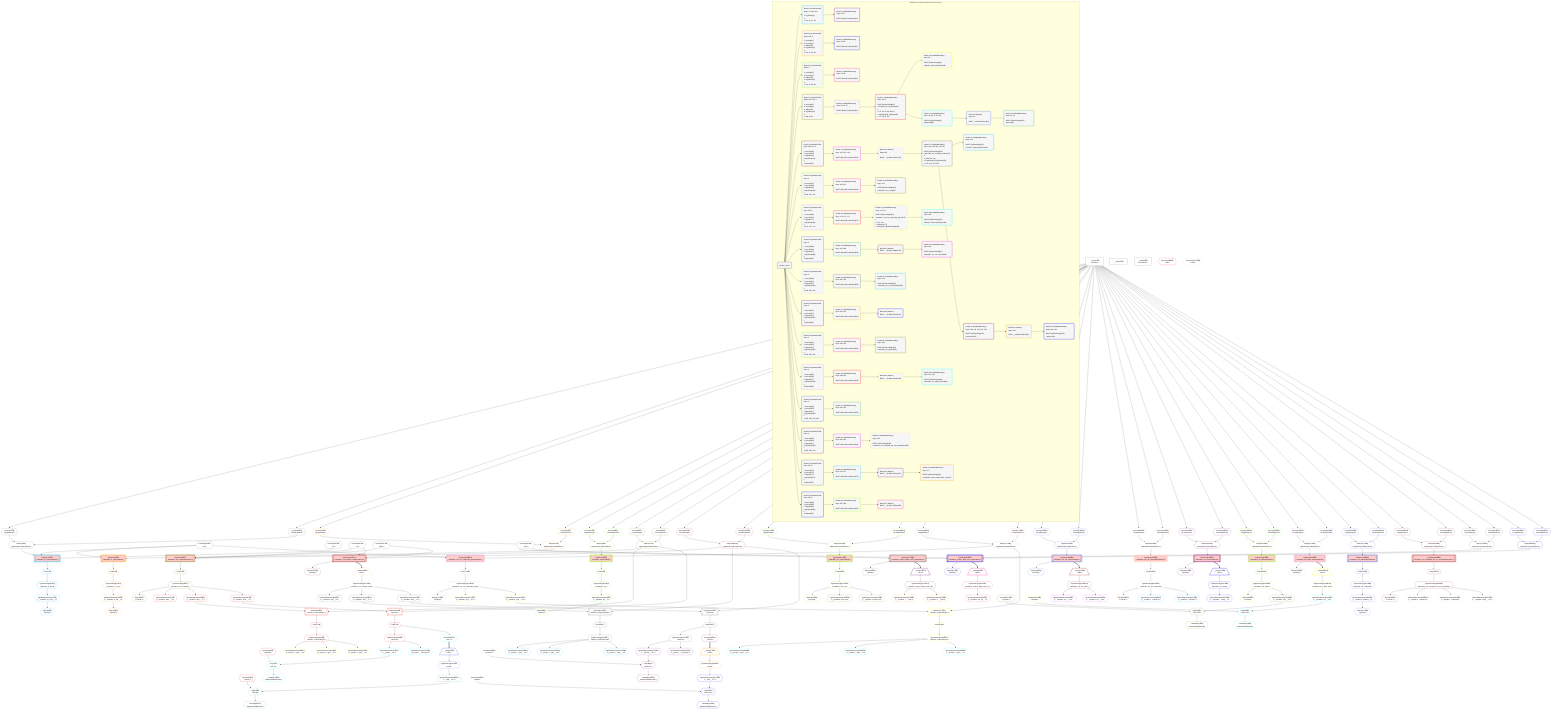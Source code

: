 %%{init: {'themeVariables': { 'fontSize': '12px'}}}%%
graph TD
    classDef path fill:#eee,stroke:#000,color:#000
    classDef plan fill:#fff,stroke-width:1px,color:#000
    classDef itemplan fill:#fff,stroke-width:2px,color:#000
    classDef unbatchedplan fill:#dff,stroke-width:1px,color:#000
    classDef sideeffectplan fill:#fcc,stroke-width:2px,color:#000
    classDef bucket fill:#f6f6f6,color:#000,stroke-width:2px,text-align:left


    %% plan dependencies
    Object14{{"Object[14∈0]<br />ᐸ{pgSettings,withPgClient}ᐳ"}}:::plan
    Access12{{"Access[12∈0]<br />ᐸ3.pgSettingsᐳ"}}:::plan
    Access13{{"Access[13∈0]<br />ᐸ3.withPgClientᐳ"}}:::plan
    Access12 & Access13 --> Object14
    __Value3["__Value[3∈0]<br />ᐸcontextᐳ"]:::plan
    __Value3 --> Access12
    __Value3 --> Access13
    __Value0["__Value[0∈0]"]:::plan
    __Value5["__Value[5∈0]<br />ᐸrootValueᐳ"]:::plan
    Constant293{{"Constant[293∈0]<br />ᐸ10ᐳ"}}:::plan
    Constant294{{"Constant[294∈0]<br />ᐸ5ᐳ"}}:::plan
    Constant296{{"Constant[296∈0]<br />ᐸ1ᐳ"}}:::plan
    Constant297{{"Constant[297∈0]<br />ᐸ'test'ᐳ"}}:::plan
    Constant301{{"Constant[301∈0]<br />ᐸ20ᐳ"}}:::plan
    PgSelect11[["PgSelect[11∈1]<br />ᐸmutation_in_inout(mutation)ᐳ"]]:::sideeffectplan
    Object14 & Constant293 & Constant294 --> PgSelect11
    First15{{"First[15∈1]"}}:::plan
    PgSelect11 --> First15
    PgSelectSingle16{{"PgSelectSingle[16∈1]<br />ᐸmutation_in_inoutᐳ"}}:::plan
    First15 --> PgSelectSingle16
    PgClassExpression17{{"PgClassExpression[17∈1]<br />ᐸ__mutation_in_inout__.vᐳ"}}:::plan
    PgSelectSingle16 --> PgClassExpression17
    Object18{{"Object[18∈1]<br />ᐸ{result}ᐳ"}}:::plan
    PgClassExpression17 --> Object18
    PgSelect22[["PgSelect[22∈3]<br />ᐸmutation_in_out(mutation)ᐳ"]]:::sideeffectplan
    Object25{{"Object[25∈3]<br />ᐸ{pgSettings,withPgClient}ᐳ"}}:::plan
    Object25 & Constant293 --> PgSelect22
    Access23{{"Access[23∈3]<br />ᐸ3.pgSettingsᐳ"}}:::plan
    Access24{{"Access[24∈3]<br />ᐸ3.withPgClientᐳ"}}:::plan
    Access23 & Access24 --> Object25
    __Value3 --> Access23
    __Value3 --> Access24
    First26{{"First[26∈3]"}}:::plan
    PgSelect22 --> First26
    PgSelectSingle27{{"PgSelectSingle[27∈3]<br />ᐸmutation_in_outᐳ"}}:::plan
    First26 --> PgSelectSingle27
    PgClassExpression28{{"PgClassExpression[28∈3]<br />ᐸ__mutation_in_out__.vᐳ"}}:::plan
    PgSelectSingle27 --> PgClassExpression28
    Object29{{"Object[29∈3]<br />ᐸ{result}ᐳ"}}:::plan
    PgClassExpression28 --> Object29
    Object35{{"Object[35∈5]<br />ᐸ{pgSettings,withPgClient}ᐳ"}}:::plan
    Access33{{"Access[33∈5]<br />ᐸ3.pgSettingsᐳ"}}:::plan
    Access34{{"Access[34∈5]<br />ᐸ3.withPgClientᐳ"}}:::plan
    Access33 & Access34 --> Object35
    PgSelect32[["PgSelect[32∈5]<br />ᐸmutation_out(mutation)ᐳ"]]:::sideeffectplan
    Object35 --> PgSelect32
    __Value3 --> Access33
    __Value3 --> Access34
    First36{{"First[36∈5]"}}:::plan
    PgSelect32 --> First36
    PgSelectSingle37{{"PgSelectSingle[37∈5]<br />ᐸmutation_outᐳ"}}:::plan
    First36 --> PgSelectSingle37
    PgClassExpression38{{"PgClassExpression[38∈5]<br />ᐸ__mutation_out__.vᐳ"}}:::plan
    PgSelectSingle37 --> PgClassExpression38
    Object39{{"Object[39∈5]<br />ᐸ{result}ᐳ"}}:::plan
    PgClassExpression38 --> Object39
    PgSelect44[["PgSelect[44∈7]<br />ᐸmutation_out_complex(mutation)ᐳ"]]:::sideeffectplan
    Object47{{"Object[47∈7]<br />ᐸ{pgSettings,withPgClient}ᐳ"}}:::plan
    Object47 & Constant296 & Constant297 --> PgSelect44
    Access45{{"Access[45∈7]<br />ᐸ3.pgSettingsᐳ"}}:::plan
    Access46{{"Access[46∈7]<br />ᐸ3.withPgClientᐳ"}}:::plan
    Access45 & Access46 --> Object47
    __Value3 --> Access45
    __Value3 --> Access46
    First48{{"First[48∈7]"}}:::plan
    PgSelect44 --> First48
    PgSelectSingle49{{"PgSelectSingle[49∈7]<br />ᐸmutation_out_complexᐳ"}}:::plan
    First48 --> PgSelectSingle49
    Object50{{"Object[50∈7]<br />ᐸ{result}ᐳ"}}:::plan
    PgSelectSingle49 --> Object50
    PgSelect53[["PgSelect[53∈9]<br />ᐸfrmcdc_compoundTypeᐳ"]]:::plan
    PgClassExpression52{{"PgClassExpression[52∈9]<br />ᐸ__mutation...plex__.”y”ᐳ"}}:::plan
    Object47 & PgClassExpression52 --> PgSelect53
    PgSelect63[["PgSelect[63∈9]<br />ᐸpersonᐳ"]]:::plan
    PgClassExpression62{{"PgClassExpression[62∈9]<br />ᐸ__mutation...plex__.”z”ᐳ"}}:::plan
    Object47 & PgClassExpression62 --> PgSelect63
    PgClassExpression51{{"PgClassExpression[51∈9]<br />ᐸ__mutation...plex__.”x”ᐳ"}}:::plan
    PgSelectSingle49 --> PgClassExpression51
    PgSelectSingle49 --> PgClassExpression52
    First57{{"First[57∈9]"}}:::plan
    PgSelect53 --> First57
    PgSelectSingle58{{"PgSelectSingle[58∈9]<br />ᐸfrmcdc_compoundTypeᐳ"}}:::plan
    First57 --> PgSelectSingle58
    PgSelectSingle49 --> PgClassExpression62
    First67{{"First[67∈9]"}}:::plan
    PgSelect63 --> First67
    PgSelectSingle68{{"PgSelectSingle[68∈9]<br />ᐸpersonᐳ"}}:::plan
    First67 --> PgSelectSingle68
    Constant69{{"Constant[69∈9]<br />ᐸ'people'ᐳ"}}:::plan
    Connection88{{"Connection[88∈9]<br />ᐸ84ᐳ"}}:::plan
    Constant92{{"Constant[92∈9]<br />ᐸ'posts'ᐳ"}}:::plan
    PgClassExpression59{{"PgClassExpression[59∈10]<br />ᐸ__frmcdc_c...type__.”a”ᐳ"}}:::plan
    PgSelectSingle58 --> PgClassExpression59
    PgClassExpression60{{"PgClassExpression[60∈10]<br />ᐸ__frmcdc_c...type__.”b”ᐳ"}}:::plan
    PgSelectSingle58 --> PgClassExpression60
    PgClassExpression61{{"PgClassExpression[61∈10]<br />ᐸ__frmcdc_c...type__.”c”ᐳ"}}:::plan
    PgSelectSingle58 --> PgClassExpression61
    List71{{"List[71∈11]<br />ᐸ69,70ᐳ"}}:::plan
    PgClassExpression70{{"PgClassExpression[70∈11]<br />ᐸ__person__.”id”ᐳ"}}:::plan
    Constant69 & PgClassExpression70 --> List71
    PgSelectSingle68 --> PgClassExpression70
    Lambda72{{"Lambda[72∈11]<br />ᐸbase64JSONEncodeᐳ"}}:::plan
    List71 --> Lambda72
    PgClassExpression74{{"PgClassExpression[74∈11]<br />ᐸ__person__...full_name”ᐳ"}}:::plan
    PgSelectSingle68 --> PgClassExpression74
    Access291{{"Access[291∈11]<br />ᐸ67.0ᐳ"}}:::plan
    First67 --> Access291
    __Item90[/"__Item[90∈12]<br />ᐸ291ᐳ"\]:::itemplan
    Access291 ==> __Item90
    PgSelectSingle91{{"PgSelectSingle[91∈12]<br />ᐸpostᐳ"}}:::plan
    __Item90 --> PgSelectSingle91
    List94{{"List[94∈13]<br />ᐸ92,93ᐳ"}}:::plan
    PgClassExpression93{{"PgClassExpression[93∈13]<br />ᐸ__post__.”id”ᐳ"}}:::plan
    Constant92 & PgClassExpression93 --> List94
    PgSelectSingle91 --> PgClassExpression93
    Lambda95{{"Lambda[95∈13]<br />ᐸbase64JSONEncodeᐳ"}}:::plan
    List94 --> Lambda95
    PgSelect101[["PgSelect[101∈14]<br />ᐸmutation_out_complex_setof(mutation)ᐳ"]]:::sideeffectplan
    Object104{{"Object[104∈14]<br />ᐸ{pgSettings,withPgClient}ᐳ"}}:::plan
    Object104 & Constant296 & Constant297 --> PgSelect101
    Access102{{"Access[102∈14]<br />ᐸ3.pgSettingsᐳ"}}:::plan
    Access103{{"Access[103∈14]<br />ᐸ3.withPgClientᐳ"}}:::plan
    Access102 & Access103 --> Object104
    __Value3 --> Access102
    __Value3 --> Access103
    Object105{{"Object[105∈14]<br />ᐸ{result}ᐳ"}}:::plan
    PgSelect101 --> Object105
    __Item106[/"__Item[106∈16]<br />ᐸ101ᐳ"\]:::itemplan
    PgSelect101 ==> __Item106
    PgSelectSingle107{{"PgSelectSingle[107∈16]<br />ᐸmutation_out_complex_setofᐳ"}}:::plan
    __Item106 --> PgSelectSingle107
    Constant126{{"Constant[126∈16]<br />ᐸ'people'ᐳ"}}:::plan
    Connection145{{"Connection[145∈16]<br />ᐸ141ᐳ"}}:::plan
    Constant149{{"Constant[149∈16]<br />ᐸ'posts'ᐳ"}}:::plan
    PgSelect110[["PgSelect[110∈17]<br />ᐸfrmcdc_compoundTypeᐳ"]]:::plan
    PgClassExpression109{{"PgClassExpression[109∈17]<br />ᐸ__mutation...etof__.”y”ᐳ"}}:::plan
    Object104 & PgClassExpression109 --> PgSelect110
    PgSelect120[["PgSelect[120∈17]<br />ᐸpersonᐳ"]]:::plan
    PgClassExpression119{{"PgClassExpression[119∈17]<br />ᐸ__mutation...etof__.”z”ᐳ"}}:::plan
    Object104 & PgClassExpression119 --> PgSelect120
    PgClassExpression108{{"PgClassExpression[108∈17]<br />ᐸ__mutation...etof__.”x”ᐳ"}}:::plan
    PgSelectSingle107 --> PgClassExpression108
    PgSelectSingle107 --> PgClassExpression109
    First114{{"First[114∈17]"}}:::plan
    PgSelect110 --> First114
    PgSelectSingle115{{"PgSelectSingle[115∈17]<br />ᐸfrmcdc_compoundTypeᐳ"}}:::plan
    First114 --> PgSelectSingle115
    PgSelectSingle107 --> PgClassExpression119
    First124{{"First[124∈17]"}}:::plan
    PgSelect120 --> First124
    PgSelectSingle125{{"PgSelectSingle[125∈17]<br />ᐸpersonᐳ"}}:::plan
    First124 --> PgSelectSingle125
    PgClassExpression116{{"PgClassExpression[116∈18]<br />ᐸ__frmcdc_c...type__.”a”ᐳ"}}:::plan
    PgSelectSingle115 --> PgClassExpression116
    PgClassExpression117{{"PgClassExpression[117∈18]<br />ᐸ__frmcdc_c...type__.”b”ᐳ"}}:::plan
    PgSelectSingle115 --> PgClassExpression117
    PgClassExpression118{{"PgClassExpression[118∈18]<br />ᐸ__frmcdc_c...type__.”c”ᐳ"}}:::plan
    PgSelectSingle115 --> PgClassExpression118
    List128{{"List[128∈19]<br />ᐸ126,127ᐳ"}}:::plan
    PgClassExpression127{{"PgClassExpression[127∈19]<br />ᐸ__person__.”id”ᐳ"}}:::plan
    Constant126 & PgClassExpression127 --> List128
    PgSelectSingle125 --> PgClassExpression127
    Lambda129{{"Lambda[129∈19]<br />ᐸbase64JSONEncodeᐳ"}}:::plan
    List128 --> Lambda129
    PgClassExpression131{{"PgClassExpression[131∈19]<br />ᐸ__person__...full_name”ᐳ"}}:::plan
    PgSelectSingle125 --> PgClassExpression131
    Access292{{"Access[292∈19]<br />ᐸ124.0ᐳ"}}:::plan
    First124 --> Access292
    __Item147[/"__Item[147∈20]<br />ᐸ292ᐳ"\]:::itemplan
    Access292 ==> __Item147
    PgSelectSingle148{{"PgSelectSingle[148∈20]<br />ᐸpostᐳ"}}:::plan
    __Item147 --> PgSelectSingle148
    List151{{"List[151∈21]<br />ᐸ149,150ᐳ"}}:::plan
    PgClassExpression150{{"PgClassExpression[150∈21]<br />ᐸ__post__.”id”ᐳ"}}:::plan
    Constant149 & PgClassExpression150 --> List151
    PgSelectSingle148 --> PgClassExpression150
    Lambda152{{"Lambda[152∈21]<br />ᐸbase64JSONEncodeᐳ"}}:::plan
    List151 --> Lambda152
    Object159{{"Object[159∈22]<br />ᐸ{pgSettings,withPgClient}ᐳ"}}:::plan
    Access157{{"Access[157∈22]<br />ᐸ3.pgSettingsᐳ"}}:::plan
    Access158{{"Access[158∈22]<br />ᐸ3.withPgClientᐳ"}}:::plan
    Access157 & Access158 --> Object159
    PgSelect156[["PgSelect[156∈22]<br />ᐸmutation_out_out(mutation)ᐳ"]]:::sideeffectplan
    Object159 --> PgSelect156
    __Value3 --> Access157
    __Value3 --> Access158
    First160{{"First[160∈22]"}}:::plan
    PgSelect156 --> First160
    PgSelectSingle161{{"PgSelectSingle[161∈22]<br />ᐸmutation_out_outᐳ"}}:::plan
    First160 --> PgSelectSingle161
    Object162{{"Object[162∈22]<br />ᐸ{result}ᐳ"}}:::plan
    PgSelectSingle161 --> Object162
    PgClassExpression163{{"PgClassExpression[163∈24]<br />ᐸ__mutation...first_out”ᐳ"}}:::plan
    PgSelectSingle161 --> PgClassExpression163
    PgClassExpression164{{"PgClassExpression[164∈24]<br />ᐸ__mutation...econd_out”ᐳ"}}:::plan
    PgSelectSingle161 --> PgClassExpression164
    PgSelect168[["PgSelect[168∈25]<br />ᐸmutation_out_out_compound_type(mutation)ᐳ"]]:::sideeffectplan
    Object171{{"Object[171∈25]<br />ᐸ{pgSettings,withPgClient}ᐳ"}}:::plan
    Object171 & Constant293 --> PgSelect168
    Access169{{"Access[169∈25]<br />ᐸ3.pgSettingsᐳ"}}:::plan
    Access170{{"Access[170∈25]<br />ᐸ3.withPgClientᐳ"}}:::plan
    Access169 & Access170 --> Object171
    __Value3 --> Access169
    __Value3 --> Access170
    First172{{"First[172∈25]"}}:::plan
    PgSelect168 --> First172
    PgSelectSingle173{{"PgSelectSingle[173∈25]<br />ᐸmutation_out_out_compound_typeᐳ"}}:::plan
    First172 --> PgSelectSingle173
    Object174{{"Object[174∈25]<br />ᐸ{result}ᐳ"}}:::plan
    PgSelectSingle173 --> Object174
    PgSelect177[["PgSelect[177∈27]<br />ᐸfrmcdc_compoundTypeᐳ"]]:::plan
    PgClassExpression176{{"PgClassExpression[176∈27]<br />ᐸ__mutation...ype__.”o2”ᐳ"}}:::plan
    Object171 & PgClassExpression176 --> PgSelect177
    PgClassExpression175{{"PgClassExpression[175∈27]<br />ᐸ__mutation...ype__.”o1”ᐳ"}}:::plan
    PgSelectSingle173 --> PgClassExpression175
    PgSelectSingle173 --> PgClassExpression176
    First181{{"First[181∈27]"}}:::plan
    PgSelect177 --> First181
    PgSelectSingle182{{"PgSelectSingle[182∈27]<br />ᐸfrmcdc_compoundTypeᐳ"}}:::plan
    First181 --> PgSelectSingle182
    PgClassExpression183{{"PgClassExpression[183∈28]<br />ᐸ__frmcdc_c...type__.”a”ᐳ"}}:::plan
    PgSelectSingle182 --> PgClassExpression183
    PgClassExpression184{{"PgClassExpression[184∈28]<br />ᐸ__frmcdc_c...type__.”b”ᐳ"}}:::plan
    PgSelectSingle182 --> PgClassExpression184
    PgClassExpression185{{"PgClassExpression[185∈28]<br />ᐸ__frmcdc_c...type__.”c”ᐳ"}}:::plan
    PgSelectSingle182 --> PgClassExpression185
    Object191{{"Object[191∈29]<br />ᐸ{pgSettings,withPgClient}ᐳ"}}:::plan
    Access189{{"Access[189∈29]<br />ᐸ3.pgSettingsᐳ"}}:::plan
    Access190{{"Access[190∈29]<br />ᐸ3.withPgClientᐳ"}}:::plan
    Access189 & Access190 --> Object191
    PgSelect188[["PgSelect[188∈29]<br />ᐸmutation_out_out_setof(mutation)ᐳ"]]:::sideeffectplan
    Object191 --> PgSelect188
    __Value3 --> Access189
    __Value3 --> Access190
    Object192{{"Object[192∈29]<br />ᐸ{result}ᐳ"}}:::plan
    PgSelect188 --> Object192
    __Item193[/"__Item[193∈31]<br />ᐸ188ᐳ"\]:::itemplan
    PgSelect188 ==> __Item193
    PgSelectSingle194{{"PgSelectSingle[194∈31]<br />ᐸmutation_out_out_setofᐳ"}}:::plan
    __Item193 --> PgSelectSingle194
    PgClassExpression195{{"PgClassExpression[195∈32]<br />ᐸ__mutation...tof__.”o1”ᐳ"}}:::plan
    PgSelectSingle194 --> PgClassExpression195
    PgClassExpression196{{"PgClassExpression[196∈32]<br />ᐸ__mutation...tof__.”o2”ᐳ"}}:::plan
    PgSelectSingle194 --> PgClassExpression196
    Object202{{"Object[202∈33]<br />ᐸ{pgSettings,withPgClient}ᐳ"}}:::plan
    Access200{{"Access[200∈33]<br />ᐸ3.pgSettingsᐳ"}}:::plan
    Access201{{"Access[201∈33]<br />ᐸ3.withPgClientᐳ"}}:::plan
    Access200 & Access201 --> Object202
    PgSelect199[["PgSelect[199∈33]<br />ᐸmutation_out_out_unnamed(mutation)ᐳ"]]:::sideeffectplan
    Object202 --> PgSelect199
    __Value3 --> Access200
    __Value3 --> Access201
    First203{{"First[203∈33]"}}:::plan
    PgSelect199 --> First203
    PgSelectSingle204{{"PgSelectSingle[204∈33]<br />ᐸmutation_out_out_unnamedᐳ"}}:::plan
    First203 --> PgSelectSingle204
    Object205{{"Object[205∈33]<br />ᐸ{result}ᐳ"}}:::plan
    PgSelectSingle204 --> Object205
    PgClassExpression206{{"PgClassExpression[206∈35]<br />ᐸ__mutation....”column1”ᐳ"}}:::plan
    PgSelectSingle204 --> PgClassExpression206
    PgClassExpression207{{"PgClassExpression[207∈35]<br />ᐸ__mutation....”column2”ᐳ"}}:::plan
    PgSelectSingle204 --> PgClassExpression207
    Object213{{"Object[213∈36]<br />ᐸ{pgSettings,withPgClient}ᐳ"}}:::plan
    Access211{{"Access[211∈36]<br />ᐸ3.pgSettingsᐳ"}}:::plan
    Access212{{"Access[212∈36]<br />ᐸ3.withPgClientᐳ"}}:::plan
    Access211 & Access212 --> Object213
    PgSelect210[["PgSelect[210∈36]<br />ᐸmutation_out_setof(mutation)ᐳ"]]:::sideeffectplan
    Object213 --> PgSelect210
    __Value3 --> Access211
    __Value3 --> Access212
    Object214{{"Object[214∈36]<br />ᐸ{result}ᐳ"}}:::plan
    PgSelect210 --> Object214
    __Item215[/"__Item[215∈38]<br />ᐸ210ᐳ"\]:::itemplan
    PgSelect210 ==> __Item215
    PgSelectSingle216{{"PgSelectSingle[216∈38]<br />ᐸmutation_out_setofᐳ"}}:::plan
    __Item215 --> PgSelectSingle216
    PgClassExpression217{{"PgClassExpression[217∈38]<br />ᐸ__mutation..._setof__.vᐳ"}}:::plan
    PgSelectSingle216 --> PgClassExpression217
    Object223{{"Object[223∈39]<br />ᐸ{pgSettings,withPgClient}ᐳ"}}:::plan
    Access221{{"Access[221∈39]<br />ᐸ3.pgSettingsᐳ"}}:::plan
    Access222{{"Access[222∈39]<br />ᐸ3.withPgClientᐳ"}}:::plan
    Access221 & Access222 --> Object223
    PgSelect220[["PgSelect[220∈39]<br />ᐸmutation_out_table(mutation)ᐳ"]]:::sideeffectplan
    Object223 --> PgSelect220
    __Value3 --> Access221
    __Value3 --> Access222
    First224{{"First[224∈39]"}}:::plan
    PgSelect220 --> First224
    PgSelectSingle225{{"PgSelectSingle[225∈39]<br />ᐸmutation_out_tableᐳ"}}:::plan
    First224 --> PgSelectSingle225
    Object226{{"Object[226∈39]<br />ᐸ{result}ᐳ"}}:::plan
    PgSelectSingle225 --> Object226
    List229{{"List[229∈41]<br />ᐸ227,228ᐳ"}}:::plan
    Constant227{{"Constant[227∈41]<br />ᐸ'people'ᐳ"}}:::plan
    PgClassExpression228{{"PgClassExpression[228∈41]<br />ᐸ__mutation...ble__.”id”ᐳ"}}:::plan
    Constant227 & PgClassExpression228 --> List229
    PgSelectSingle225 --> PgClassExpression228
    Lambda230{{"Lambda[230∈41]<br />ᐸbase64JSONEncodeᐳ"}}:::plan
    List229 --> Lambda230
    Object237{{"Object[237∈42]<br />ᐸ{pgSettings,withPgClient}ᐳ"}}:::plan
    Access235{{"Access[235∈42]<br />ᐸ3.pgSettingsᐳ"}}:::plan
    Access236{{"Access[236∈42]<br />ᐸ3.withPgClientᐳ"}}:::plan
    Access235 & Access236 --> Object237
    PgSelect234[["PgSelect[234∈42]<br />ᐸmutation_out_table_setof(mutation)ᐳ"]]:::sideeffectplan
    Object237 --> PgSelect234
    __Value3 --> Access235
    __Value3 --> Access236
    Object238{{"Object[238∈42]<br />ᐸ{result}ᐳ"}}:::plan
    PgSelect234 --> Object238
    __Item239[/"__Item[239∈44]<br />ᐸ234ᐳ"\]:::itemplan
    PgSelect234 ==> __Item239
    PgSelectSingle240{{"PgSelectSingle[240∈44]<br />ᐸmutation_out_table_setofᐳ"}}:::plan
    __Item239 --> PgSelectSingle240
    Constant241{{"Constant[241∈44]<br />ᐸ'people'ᐳ"}}:::plan
    List243{{"List[243∈45]<br />ᐸ241,242ᐳ"}}:::plan
    PgClassExpression242{{"PgClassExpression[242∈45]<br />ᐸ__mutation...tof__.”id”ᐳ"}}:::plan
    Constant241 & PgClassExpression242 --> List243
    PgSelectSingle240 --> PgClassExpression242
    Lambda244{{"Lambda[244∈45]<br />ᐸbase64JSONEncodeᐳ"}}:::plan
    List243 --> Lambda244
    Object251{{"Object[251∈46]<br />ᐸ{pgSettings,withPgClient}ᐳ"}}:::plan
    Access249{{"Access[249∈46]<br />ᐸ3.pgSettingsᐳ"}}:::plan
    Access250{{"Access[250∈46]<br />ᐸ3.withPgClientᐳ"}}:::plan
    Access249 & Access250 --> Object251
    PgSelect248[["PgSelect[248∈46]<br />ᐸmutation_out_unnamed(mutation)ᐳ"]]:::sideeffectplan
    Object251 --> PgSelect248
    __Value3 --> Access249
    __Value3 --> Access250
    First252{{"First[252∈46]"}}:::plan
    PgSelect248 --> First252
    PgSelectSingle253{{"PgSelectSingle[253∈46]<br />ᐸmutation_out_unnamedᐳ"}}:::plan
    First252 --> PgSelectSingle253
    PgClassExpression254{{"PgClassExpression[254∈46]<br />ᐸ__mutation...nnamed__.vᐳ"}}:::plan
    PgSelectSingle253 --> PgClassExpression254
    Object255{{"Object[255∈46]<br />ᐸ{result}ᐳ"}}:::plan
    PgClassExpression254 --> Object255
    Object261{{"Object[261∈48]<br />ᐸ{pgSettings,withPgClient}ᐳ"}}:::plan
    Access259{{"Access[259∈48]<br />ᐸ3.pgSettingsᐳ"}}:::plan
    Access260{{"Access[260∈48]<br />ᐸ3.withPgClientᐳ"}}:::plan
    Access259 & Access260 --> Object261
    PgSelect258[["PgSelect[258∈48]<br />ᐸmutation_out_unnamed_out_out_unnamed(mutation)ᐳ"]]:::sideeffectplan
    Object261 --> PgSelect258
    __Value3 --> Access259
    __Value3 --> Access260
    First262{{"First[262∈48]"}}:::plan
    PgSelect258 --> First262
    PgSelectSingle263{{"PgSelectSingle[263∈48]<br />ᐸmutation_out_unnamed_out_out_unnamedᐳ"}}:::plan
    First262 --> PgSelectSingle263
    Object264{{"Object[264∈48]<br />ᐸ{result}ᐳ"}}:::plan
    PgSelectSingle263 --> Object264
    PgClassExpression265{{"PgClassExpression[265∈50]<br />ᐸ__mutation....”column1”ᐳ"}}:::plan
    PgSelectSingle263 --> PgClassExpression265
    PgClassExpression266{{"PgClassExpression[266∈50]<br />ᐸ__mutation....”column3”ᐳ"}}:::plan
    PgSelectSingle263 --> PgClassExpression266
    PgClassExpression267{{"PgClassExpression[267∈50]<br />ᐸ__mutation...med__.”o2”ᐳ"}}:::plan
    PgSelectSingle263 --> PgClassExpression267
    PgSelect271[["PgSelect[271∈51]<br />ᐸmutation_returns_table_multi_col(mutation)ᐳ"]]:::sideeffectplan
    Object274{{"Object[274∈51]<br />ᐸ{pgSettings,withPgClient}ᐳ"}}:::plan
    Object274 & Constant301 --> PgSelect271
    Access272{{"Access[272∈51]<br />ᐸ3.pgSettingsᐳ"}}:::plan
    Access273{{"Access[273∈51]<br />ᐸ3.withPgClientᐳ"}}:::plan
    Access272 & Access273 --> Object274
    __Value3 --> Access272
    __Value3 --> Access273
    Object275{{"Object[275∈51]<br />ᐸ{result}ᐳ"}}:::plan
    PgSelect271 --> Object275
    __Item276[/"__Item[276∈53]<br />ᐸ271ᐳ"\]:::itemplan
    PgSelect271 ==> __Item276
    PgSelectSingle277{{"PgSelectSingle[277∈53]<br />ᐸmutation_returns_table_multi_colᐳ"}}:::plan
    __Item276 --> PgSelectSingle277
    PgClassExpression278{{"PgClassExpression[278∈54]<br />ᐸ__mutation...l__.”col1”ᐳ"}}:::plan
    PgSelectSingle277 --> PgClassExpression278
    PgClassExpression279{{"PgClassExpression[279∈54]<br />ᐸ__mutation...l__.”col2”ᐳ"}}:::plan
    PgSelectSingle277 --> PgClassExpression279
    PgSelect283[["PgSelect[283∈55]<br />ᐸmutation_returns_table_one_col(mutation)ᐳ"]]:::sideeffectplan
    Object286{{"Object[286∈55]<br />ᐸ{pgSettings,withPgClient}ᐳ"}}:::plan
    Object286 & Constant301 --> PgSelect283
    Access284{{"Access[284∈55]<br />ᐸ3.pgSettingsᐳ"}}:::plan
    Access285{{"Access[285∈55]<br />ᐸ3.withPgClientᐳ"}}:::plan
    Access284 & Access285 --> Object286
    __Value3 --> Access284
    __Value3 --> Access285
    Object287{{"Object[287∈55]<br />ᐸ{result}ᐳ"}}:::plan
    PgSelect283 --> Object287
    __Item288[/"__Item[288∈57]<br />ᐸ283ᐳ"\]:::itemplan
    PgSelect283 ==> __Item288
    PgSelectSingle289{{"PgSelectSingle[289∈57]<br />ᐸmutation_returns_table_one_colᐳ"}}:::plan
    __Item288 --> PgSelectSingle289
    PgClassExpression290{{"PgClassExpression[290∈57]<br />ᐸ__mutation...ne_col__.vᐳ"}}:::plan
    PgSelectSingle289 --> PgClassExpression290

    %% define steps

    subgraph "Buckets for mutations/v4/mutation-return-types"
    Bucket0("Bucket 0 (root)"):::bucket
    classDef bucket0 stroke:#696969
    class Bucket0,__Value0,__Value3,__Value5,Access12,Access13,Object14,Constant293,Constant294,Constant296,Constant297,Constant301 bucket0
    Bucket1("Bucket 1 (mutationField)<br />Deps: 14, 293, 294<br /><br />1: PgSelect[11]<br />2: <br />ᐳ: 15, 16, 17, 18"):::bucket
    classDef bucket1 stroke:#00bfff
    class Bucket1,PgSelect11,First15,PgSelectSingle16,PgClassExpression17,Object18 bucket1
    Bucket2("Bucket 2 (nullableBoundary)<br />Deps: 18, 17<br /><br />ROOT Object{1}ᐸ{result}ᐳ[18]"):::bucket
    classDef bucket2 stroke:#7f007f
    class Bucket2 bucket2
    Bucket3("Bucket 3 (mutationField)<br />Deps: 293, 3<br /><br />1: Access[23]<br />2: Access[24]<br />3: Object[25]<br />4: PgSelect[22]<br />5: <br />ᐳ: 26, 27, 28, 29"):::bucket
    classDef bucket3 stroke:#ffa500
    class Bucket3,PgSelect22,Access23,Access24,Object25,First26,PgSelectSingle27,PgClassExpression28,Object29 bucket3
    Bucket4("Bucket 4 (nullableBoundary)<br />Deps: 29, 28<br /><br />ROOT Object{3}ᐸ{result}ᐳ[29]"):::bucket
    classDef bucket4 stroke:#0000ff
    class Bucket4 bucket4
    Bucket5("Bucket 5 (mutationField)<br />Deps: 3<br /><br />1: Access[33]<br />2: Access[34]<br />3: Object[35]<br />4: PgSelect[32]<br />5: <br />ᐳ: 36, 37, 38, 39"):::bucket
    classDef bucket5 stroke:#7fff00
    class Bucket5,PgSelect32,Access33,Access34,Object35,First36,PgSelectSingle37,PgClassExpression38,Object39 bucket5
    Bucket6("Bucket 6 (nullableBoundary)<br />Deps: 39, 38<br /><br />ROOT Object{5}ᐸ{result}ᐳ[39]"):::bucket
    classDef bucket6 stroke:#ff1493
    class Bucket6 bucket6
    Bucket7("Bucket 7 (mutationField)<br />Deps: 296, 297, 3<br /><br />1: Access[45]<br />2: Access[46]<br />3: Object[47]<br />4: PgSelect[44]<br />5: <br />ᐳ: 48, 49, 50"):::bucket
    classDef bucket7 stroke:#808000
    class Bucket7,PgSelect44,Access45,Access46,Object47,First48,PgSelectSingle49,Object50 bucket7
    Bucket8("Bucket 8 (nullableBoundary)<br />Deps: 50, 49, 47<br /><br />ROOT Object{7}ᐸ{result}ᐳ[50]"):::bucket
    classDef bucket8 stroke:#dda0dd
    class Bucket8 bucket8
    Bucket9("Bucket 9 (nullableBoundary)<br />Deps: 49, 47<br /><br />ROOT PgSelectSingle{7}ᐸmutation_out_complexᐳ[49]<br />1: <br />ᐳ: 51, 52, 62, 69, 88, 92<br />2: PgSelect[53], PgSelect[63]<br />ᐳ: 57, 58, 67, 68"):::bucket
    classDef bucket9 stroke:#ff0000
    class Bucket9,PgClassExpression51,PgClassExpression52,PgSelect53,First57,PgSelectSingle58,PgClassExpression62,PgSelect63,First67,PgSelectSingle68,Constant69,Connection88,Constant92 bucket9
    Bucket10("Bucket 10 (nullableBoundary)<br />Deps: 58<br /><br />ROOT PgSelectSingle{9}ᐸfrmcdc_compoundTypeᐳ[58]"):::bucket
    classDef bucket10 stroke:#ffff00
    class Bucket10,PgClassExpression59,PgClassExpression60,PgClassExpression61 bucket10
    Bucket11("Bucket 11 (nullableBoundary)<br />Deps: 68, 69, 67, 92, 88<br /><br />ROOT PgSelectSingle{9}ᐸpersonᐳ[68]"):::bucket
    classDef bucket11 stroke:#00ffff
    class Bucket11,PgClassExpression70,List71,Lambda72,PgClassExpression74,Access291 bucket11
    Bucket12("Bucket 12 (listItem)<br />Deps: 92<br /><br />ROOT __Item{12}ᐸ291ᐳ[90]"):::bucket
    classDef bucket12 stroke:#4169e1
    class Bucket12,__Item90,PgSelectSingle91 bucket12
    Bucket13("Bucket 13 (nullableBoundary)<br />Deps: 92, 91<br /><br />ROOT PgSelectSingle{12}ᐸpostᐳ[91]"):::bucket
    classDef bucket13 stroke:#3cb371
    class Bucket13,PgClassExpression93,List94,Lambda95 bucket13
    Bucket14("Bucket 14 (mutationField)<br />Deps: 296, 297, 3<br /><br />1: Access[102]<br />2: Access[103]<br />3: Object[104]<br />4: PgSelect[101]<br />5: <br />ᐳ: Object[105]"):::bucket
    classDef bucket14 stroke:#a52a2a
    class Bucket14,PgSelect101,Access102,Access103,Object104,Object105 bucket14
    Bucket15("Bucket 15 (nullableBoundary)<br />Deps: 105, 101, 104<br /><br />ROOT Object{14}ᐸ{result}ᐳ[105]"):::bucket
    classDef bucket15 stroke:#ff00ff
    class Bucket15 bucket15
    Bucket16("Bucket 16 (listItem)<br />Deps: 104<br /><br />ROOT __Item{16}ᐸ101ᐳ[106]"):::bucket
    classDef bucket16 stroke:#f5deb3
    class Bucket16,__Item106,PgSelectSingle107,Constant126,Connection145,Constant149 bucket16
    Bucket17("Bucket 17 (nullableBoundary)<br />Deps: 104, 126, 149, 145, 107<br /><br />ROOT PgSelectSingle{16}ᐸmutation_out_complex_setofᐳ[107]<br />1: <br />ᐳ: 108, 109, 119<br />2: PgSelect[110], PgSelect[120]<br />ᐳ: 114, 115, 124, 125"):::bucket
    classDef bucket17 stroke:#696969
    class Bucket17,PgClassExpression108,PgClassExpression109,PgSelect110,First114,PgSelectSingle115,PgClassExpression119,PgSelect120,First124,PgSelectSingle125 bucket17
    Bucket18("Bucket 18 (nullableBoundary)<br />Deps: 115<br /><br />ROOT PgSelectSingle{17}ᐸfrmcdc_compoundTypeᐳ[115]"):::bucket
    classDef bucket18 stroke:#00bfff
    class Bucket18,PgClassExpression116,PgClassExpression117,PgClassExpression118 bucket18
    Bucket19("Bucket 19 (nullableBoundary)<br />Deps: 126, 149, 145, 125, 124<br /><br />ROOT PgSelectSingle{17}ᐸpersonᐳ[125]"):::bucket
    classDef bucket19 stroke:#7f007f
    class Bucket19,PgClassExpression127,List128,Lambda129,PgClassExpression131,Access292 bucket19
    Bucket20("Bucket 20 (listItem)<br />Deps: 149<br /><br />ROOT __Item{20}ᐸ292ᐳ[147]"):::bucket
    classDef bucket20 stroke:#ffa500
    class Bucket20,__Item147,PgSelectSingle148 bucket20
    Bucket21("Bucket 21 (nullableBoundary)<br />Deps: 149, 148<br /><br />ROOT PgSelectSingle{20}ᐸpostᐳ[148]"):::bucket
    classDef bucket21 stroke:#0000ff
    class Bucket21,PgClassExpression150,List151,Lambda152 bucket21
    Bucket22("Bucket 22 (mutationField)<br />Deps: 3<br /><br />1: Access[157]<br />2: Access[158]<br />3: Object[159]<br />4: PgSelect[156]<br />5: <br />ᐳ: 160, 161, 162"):::bucket
    classDef bucket22 stroke:#7fff00
    class Bucket22,PgSelect156,Access157,Access158,Object159,First160,PgSelectSingle161,Object162 bucket22
    Bucket23("Bucket 23 (nullableBoundary)<br />Deps: 162, 161<br /><br />ROOT Object{22}ᐸ{result}ᐳ[162]"):::bucket
    classDef bucket23 stroke:#ff1493
    class Bucket23 bucket23
    Bucket24("Bucket 24 (nullableBoundary)<br />Deps: 161<br /><br />ROOT PgSelectSingle{22}ᐸmutation_out_outᐳ[161]"):::bucket
    classDef bucket24 stroke:#808000
    class Bucket24,PgClassExpression163,PgClassExpression164 bucket24
    Bucket25("Bucket 25 (mutationField)<br />Deps: 293, 3<br /><br />1: Access[169]<br />2: Access[170]<br />3: Object[171]<br />4: PgSelect[168]<br />5: <br />ᐳ: 172, 173, 174"):::bucket
    classDef bucket25 stroke:#dda0dd
    class Bucket25,PgSelect168,Access169,Access170,Object171,First172,PgSelectSingle173,Object174 bucket25
    Bucket26("Bucket 26 (nullableBoundary)<br />Deps: 174, 173, 171<br /><br />ROOT Object{25}ᐸ{result}ᐳ[174]"):::bucket
    classDef bucket26 stroke:#ff0000
    class Bucket26 bucket26
    Bucket27("Bucket 27 (nullableBoundary)<br />Deps: 173, 171<br /><br />ROOT PgSelectSingle{25}ᐸmutation_out_out_compound_typeᐳ[173]<br />1: <br />ᐳ: 175, 176<br />2: PgSelect[177]<br />ᐳ: First[181], PgSelectSingle[182]"):::bucket
    classDef bucket27 stroke:#ffff00
    class Bucket27,PgClassExpression175,PgClassExpression176,PgSelect177,First181,PgSelectSingle182 bucket27
    Bucket28("Bucket 28 (nullableBoundary)<br />Deps: 182<br /><br />ROOT PgSelectSingle{27}ᐸfrmcdc_compoundTypeᐳ[182]"):::bucket
    classDef bucket28 stroke:#00ffff
    class Bucket28,PgClassExpression183,PgClassExpression184,PgClassExpression185 bucket28
    Bucket29("Bucket 29 (mutationField)<br />Deps: 3<br /><br />1: Access[189]<br />2: Access[190]<br />3: Object[191]<br />4: PgSelect[188]<br />5: <br />ᐳ: Object[192]"):::bucket
    classDef bucket29 stroke:#4169e1
    class Bucket29,PgSelect188,Access189,Access190,Object191,Object192 bucket29
    Bucket30("Bucket 30 (nullableBoundary)<br />Deps: 192, 188<br /><br />ROOT Object{29}ᐸ{result}ᐳ[192]"):::bucket
    classDef bucket30 stroke:#3cb371
    class Bucket30 bucket30
    Bucket31("Bucket 31 (listItem)<br />ROOT __Item{31}ᐸ188ᐳ[193]"):::bucket
    classDef bucket31 stroke:#a52a2a
    class Bucket31,__Item193,PgSelectSingle194 bucket31
    Bucket32("Bucket 32 (nullableBoundary)<br />Deps: 194<br /><br />ROOT PgSelectSingle{31}ᐸmutation_out_out_setofᐳ[194]"):::bucket
    classDef bucket32 stroke:#ff00ff
    class Bucket32,PgClassExpression195,PgClassExpression196 bucket32
    Bucket33("Bucket 33 (mutationField)<br />Deps: 3<br /><br />1: Access[200]<br />2: Access[201]<br />3: Object[202]<br />4: PgSelect[199]<br />5: <br />ᐳ: 203, 204, 205"):::bucket
    classDef bucket33 stroke:#f5deb3
    class Bucket33,PgSelect199,Access200,Access201,Object202,First203,PgSelectSingle204,Object205 bucket33
    Bucket34("Bucket 34 (nullableBoundary)<br />Deps: 205, 204<br /><br />ROOT Object{33}ᐸ{result}ᐳ[205]"):::bucket
    classDef bucket34 stroke:#696969
    class Bucket34 bucket34
    Bucket35("Bucket 35 (nullableBoundary)<br />Deps: 204<br /><br />ROOT PgSelectSingle{33}ᐸmutation_out_out_unnamedᐳ[204]"):::bucket
    classDef bucket35 stroke:#00bfff
    class Bucket35,PgClassExpression206,PgClassExpression207 bucket35
    Bucket36("Bucket 36 (mutationField)<br />Deps: 3<br /><br />1: Access[211]<br />2: Access[212]<br />3: Object[213]<br />4: PgSelect[210]<br />5: <br />ᐳ: Object[214]"):::bucket
    classDef bucket36 stroke:#7f007f
    class Bucket36,PgSelect210,Access211,Access212,Object213,Object214 bucket36
    Bucket37("Bucket 37 (nullableBoundary)<br />Deps: 214, 210<br /><br />ROOT Object{36}ᐸ{result}ᐳ[214]"):::bucket
    classDef bucket37 stroke:#ffa500
    class Bucket37 bucket37
    Bucket38("Bucket 38 (listItem)<br />ROOT __Item{38}ᐸ210ᐳ[215]"):::bucket
    classDef bucket38 stroke:#0000ff
    class Bucket38,__Item215,PgSelectSingle216,PgClassExpression217 bucket38
    Bucket39("Bucket 39 (mutationField)<br />Deps: 3<br /><br />1: Access[221]<br />2: Access[222]<br />3: Object[223]<br />4: PgSelect[220]<br />5: <br />ᐳ: 224, 225, 226"):::bucket
    classDef bucket39 stroke:#7fff00
    class Bucket39,PgSelect220,Access221,Access222,Object223,First224,PgSelectSingle225,Object226 bucket39
    Bucket40("Bucket 40 (nullableBoundary)<br />Deps: 226, 225<br /><br />ROOT Object{39}ᐸ{result}ᐳ[226]"):::bucket
    classDef bucket40 stroke:#ff1493
    class Bucket40 bucket40
    Bucket41("Bucket 41 (nullableBoundary)<br />Deps: 225<br /><br />ROOT PgSelectSingle{39}ᐸmutation_out_tableᐳ[225]"):::bucket
    classDef bucket41 stroke:#808000
    class Bucket41,Constant227,PgClassExpression228,List229,Lambda230 bucket41
    Bucket42("Bucket 42 (mutationField)<br />Deps: 3<br /><br />1: Access[235]<br />2: Access[236]<br />3: Object[237]<br />4: PgSelect[234]<br />5: <br />ᐳ: Object[238]"):::bucket
    classDef bucket42 stroke:#dda0dd
    class Bucket42,PgSelect234,Access235,Access236,Object237,Object238 bucket42
    Bucket43("Bucket 43 (nullableBoundary)<br />Deps: 238, 234<br /><br />ROOT Object{42}ᐸ{result}ᐳ[238]"):::bucket
    classDef bucket43 stroke:#ff0000
    class Bucket43 bucket43
    Bucket44("Bucket 44 (listItem)<br />ROOT __Item{44}ᐸ234ᐳ[239]"):::bucket
    classDef bucket44 stroke:#ffff00
    class Bucket44,__Item239,PgSelectSingle240,Constant241 bucket44
    Bucket45("Bucket 45 (nullableBoundary)<br />Deps: 241, 240<br /><br />ROOT PgSelectSingle{44}ᐸmutation_out_table_setofᐳ[240]"):::bucket
    classDef bucket45 stroke:#00ffff
    class Bucket45,PgClassExpression242,List243,Lambda244 bucket45
    Bucket46("Bucket 46 (mutationField)<br />Deps: 3<br /><br />1: Access[249]<br />2: Access[250]<br />3: Object[251]<br />4: PgSelect[248]<br />5: <br />ᐳ: 252, 253, 254, 255"):::bucket
    classDef bucket46 stroke:#4169e1
    class Bucket46,PgSelect248,Access249,Access250,Object251,First252,PgSelectSingle253,PgClassExpression254,Object255 bucket46
    Bucket47("Bucket 47 (nullableBoundary)<br />Deps: 255, 254<br /><br />ROOT Object{46}ᐸ{result}ᐳ[255]"):::bucket
    classDef bucket47 stroke:#3cb371
    class Bucket47 bucket47
    Bucket48("Bucket 48 (mutationField)<br />Deps: 3<br /><br />1: Access[259]<br />2: Access[260]<br />3: Object[261]<br />4: PgSelect[258]<br />5: <br />ᐳ: 262, 263, 264"):::bucket
    classDef bucket48 stroke:#a52a2a
    class Bucket48,PgSelect258,Access259,Access260,Object261,First262,PgSelectSingle263,Object264 bucket48
    Bucket49("Bucket 49 (nullableBoundary)<br />Deps: 264, 263<br /><br />ROOT Object{48}ᐸ{result}ᐳ[264]"):::bucket
    classDef bucket49 stroke:#ff00ff
    class Bucket49 bucket49
    Bucket50("Bucket 50 (nullableBoundary)<br />Deps: 263<br /><br />ROOT PgSelectSingle{48}ᐸmutation_out_unnamed_out_out_unnamedᐳ[263]"):::bucket
    classDef bucket50 stroke:#f5deb3
    class Bucket50,PgClassExpression265,PgClassExpression266,PgClassExpression267 bucket50
    Bucket51("Bucket 51 (mutationField)<br />Deps: 301, 3<br /><br />1: Access[272]<br />2: Access[273]<br />3: Object[274]<br />4: PgSelect[271]<br />5: <br />ᐳ: Object[275]"):::bucket
    classDef bucket51 stroke:#696969
    class Bucket51,PgSelect271,Access272,Access273,Object274,Object275 bucket51
    Bucket52("Bucket 52 (nullableBoundary)<br />Deps: 275, 271<br /><br />ROOT Object{51}ᐸ{result}ᐳ[275]"):::bucket
    classDef bucket52 stroke:#00bfff
    class Bucket52 bucket52
    Bucket53("Bucket 53 (listItem)<br />ROOT __Item{53}ᐸ271ᐳ[276]"):::bucket
    classDef bucket53 stroke:#7f007f
    class Bucket53,__Item276,PgSelectSingle277 bucket53
    Bucket54("Bucket 54 (nullableBoundary)<br />Deps: 277<br /><br />ROOT PgSelectSingle{53}ᐸmutation_returns_table_multi_colᐳ[277]"):::bucket
    classDef bucket54 stroke:#ffa500
    class Bucket54,PgClassExpression278,PgClassExpression279 bucket54
    Bucket55("Bucket 55 (mutationField)<br />Deps: 301, 3<br /><br />1: Access[284]<br />2: Access[285]<br />3: Object[286]<br />4: PgSelect[283]<br />5: <br />ᐳ: Object[287]"):::bucket
    classDef bucket55 stroke:#0000ff
    class Bucket55,PgSelect283,Access284,Access285,Object286,Object287 bucket55
    Bucket56("Bucket 56 (nullableBoundary)<br />Deps: 287, 283<br /><br />ROOT Object{55}ᐸ{result}ᐳ[287]"):::bucket
    classDef bucket56 stroke:#7fff00
    class Bucket56 bucket56
    Bucket57("Bucket 57 (listItem)<br />ROOT __Item{57}ᐸ283ᐳ[288]"):::bucket
    classDef bucket57 stroke:#ff1493
    class Bucket57,__Item288,PgSelectSingle289,PgClassExpression290 bucket57
    Bucket0 --> Bucket1 & Bucket3 & Bucket5 & Bucket7 & Bucket14 & Bucket22 & Bucket25 & Bucket29 & Bucket33 & Bucket36 & Bucket39 & Bucket42 & Bucket46 & Bucket48 & Bucket51 & Bucket55
    Bucket1 --> Bucket2
    Bucket3 --> Bucket4
    Bucket5 --> Bucket6
    Bucket7 --> Bucket8
    Bucket8 --> Bucket9
    Bucket9 --> Bucket10 & Bucket11
    Bucket11 --> Bucket12
    Bucket12 --> Bucket13
    Bucket14 --> Bucket15
    Bucket15 --> Bucket16
    Bucket16 --> Bucket17
    Bucket17 --> Bucket18 & Bucket19
    Bucket19 --> Bucket20
    Bucket20 --> Bucket21
    Bucket22 --> Bucket23
    Bucket23 --> Bucket24
    Bucket25 --> Bucket26
    Bucket26 --> Bucket27
    Bucket27 --> Bucket28
    Bucket29 --> Bucket30
    Bucket30 --> Bucket31
    Bucket31 --> Bucket32
    Bucket33 --> Bucket34
    Bucket34 --> Bucket35
    Bucket36 --> Bucket37
    Bucket37 --> Bucket38
    Bucket39 --> Bucket40
    Bucket40 --> Bucket41
    Bucket42 --> Bucket43
    Bucket43 --> Bucket44
    Bucket44 --> Bucket45
    Bucket46 --> Bucket47
    Bucket48 --> Bucket49
    Bucket49 --> Bucket50
    Bucket51 --> Bucket52
    Bucket52 --> Bucket53
    Bucket53 --> Bucket54
    Bucket55 --> Bucket56
    Bucket56 --> Bucket57
    end